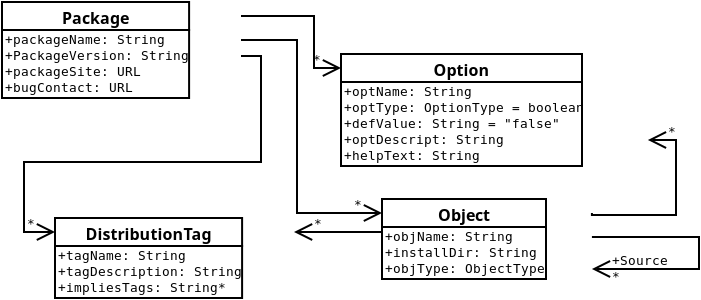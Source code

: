 <?xml version="1.0"?>
<diagram xmlns:dia="http://www.lysator.liu.se/~alla/dia/">
  <diagramdata>
    <attribute name="background">
      <color val="#ffffff"/>
    </attribute>
    <attribute name="paper">
      <composite type="paper">
        <attribute name="name">
          <string>#A4#</string>
        </attribute>
        <attribute name="tmargin">
          <real val="2.82"/>
        </attribute>
        <attribute name="bmargin">
          <real val="2.82"/>
        </attribute>
        <attribute name="lmargin">
          <real val="2.82"/>
        </attribute>
        <attribute name="rmargin">
          <real val="2.82"/>
        </attribute>
        <attribute name="is_portrait">
          <boolean val="true"/>
        </attribute>
        <attribute name="scaling">
          <real val="1"/>
        </attribute>
        <attribute name="fitto">
          <boolean val="false"/>
        </attribute>
      </composite>
    </attribute>
  </diagramdata>
  <layer name="Background" visible="true">
    <object type="UML - Class" version="0" id="O0">
      <attribute name="obj_pos">
        <point val="2.55,5.05"/>
      </attribute>
      <attribute name="obj_bb">
        <rectangle val="2.5,5;14.55,9.9"/>
      </attribute>
      <attribute name="elem_corner">
        <point val="2.55,5.05"/>
      </attribute>
      <attribute name="elem_width">
        <real val="11.95"/>
      </attribute>
      <attribute name="elem_height">
        <real val="4.8"/>
      </attribute>
      <attribute name="name">
        <string>#Package#</string>
      </attribute>
      <attribute name="stereotype">
        <string/>
      </attribute>
      <attribute name="abstract">
        <boolean val="false"/>
      </attribute>
      <attribute name="suppress_attributes">
        <boolean val="false"/>
      </attribute>
      <attribute name="suppress_operations">
        <boolean val="false"/>
      </attribute>
      <attribute name="visible_attributes">
        <boolean val="true"/>
      </attribute>
      <attribute name="visible_operations">
        <boolean val="false"/>
      </attribute>
      <attribute name="attributes">
        <composite type="umlattribute">
          <attribute name="name">
            <string>#packageName#</string>
          </attribute>
          <attribute name="type">
            <string>#String#</string>
          </attribute>
          <attribute name="value">
            <string/>
          </attribute>
          <attribute name="visibility">
            <enum val="0"/>
          </attribute>
          <attribute name="abstract">
            <boolean val="false"/>
          </attribute>
          <attribute name="class_scope">
            <boolean val="false"/>
          </attribute>
        </composite>
        <composite type="umlattribute">
          <attribute name="name">
            <string>#PackageVersion#</string>
          </attribute>
          <attribute name="type">
            <string>#String#</string>
          </attribute>
          <attribute name="value">
            <string/>
          </attribute>
          <attribute name="visibility">
            <enum val="0"/>
          </attribute>
          <attribute name="abstract">
            <boolean val="false"/>
          </attribute>
          <attribute name="class_scope">
            <boolean val="false"/>
          </attribute>
        </composite>
        <composite type="umlattribute">
          <attribute name="name">
            <string>#packageSite#</string>
          </attribute>
          <attribute name="type">
            <string>#URL#</string>
          </attribute>
          <attribute name="value">
            <string/>
          </attribute>
          <attribute name="visibility">
            <enum val="0"/>
          </attribute>
          <attribute name="abstract">
            <boolean val="false"/>
          </attribute>
          <attribute name="class_scope">
            <boolean val="false"/>
          </attribute>
        </composite>
        <composite type="umlattribute">
          <attribute name="name">
            <string>#bugContact#</string>
          </attribute>
          <attribute name="type">
            <string>#URL#</string>
          </attribute>
          <attribute name="value">
            <string/>
          </attribute>
          <attribute name="visibility">
            <enum val="0"/>
          </attribute>
          <attribute name="abstract">
            <boolean val="false"/>
          </attribute>
          <attribute name="class_scope">
            <boolean val="false"/>
          </attribute>
        </composite>
      </attribute>
      <attribute name="operations"/>
      <attribute name="template">
        <boolean val="false"/>
      </attribute>
      <attribute name="templates"/>
    </object>
    <object type="UML - Class" version="0" id="O1">
      <attribute name="obj_pos">
        <point val="19.5,7.65"/>
      </attribute>
      <attribute name="obj_bb">
        <rectangle val="19.45,7.6;34.894,13.3"/>
      </attribute>
      <attribute name="elem_corner">
        <point val="19.5,7.65"/>
      </attribute>
      <attribute name="elem_width">
        <real val="15.344"/>
      </attribute>
      <attribute name="elem_height">
        <real val="5.6"/>
      </attribute>
      <attribute name="name">
        <string>#Option#</string>
      </attribute>
      <attribute name="stereotype">
        <string/>
      </attribute>
      <attribute name="abstract">
        <boolean val="false"/>
      </attribute>
      <attribute name="suppress_attributes">
        <boolean val="false"/>
      </attribute>
      <attribute name="suppress_operations">
        <boolean val="false"/>
      </attribute>
      <attribute name="visible_attributes">
        <boolean val="true"/>
      </attribute>
      <attribute name="visible_operations">
        <boolean val="false"/>
      </attribute>
      <attribute name="attributes">
        <composite type="umlattribute">
          <attribute name="name">
            <string>#optName#</string>
          </attribute>
          <attribute name="type">
            <string>#String#</string>
          </attribute>
          <attribute name="value">
            <string/>
          </attribute>
          <attribute name="visibility">
            <enum val="0"/>
          </attribute>
          <attribute name="abstract">
            <boolean val="false"/>
          </attribute>
          <attribute name="class_scope">
            <boolean val="false"/>
          </attribute>
        </composite>
        <composite type="umlattribute">
          <attribute name="name">
            <string>#optType#</string>
          </attribute>
          <attribute name="type">
            <string>#OptionType#</string>
          </attribute>
          <attribute name="value">
            <string>#boolean#</string>
          </attribute>
          <attribute name="visibility">
            <enum val="0"/>
          </attribute>
          <attribute name="abstract">
            <boolean val="false"/>
          </attribute>
          <attribute name="class_scope">
            <boolean val="false"/>
          </attribute>
        </composite>
        <composite type="umlattribute">
          <attribute name="name">
            <string>#defValue#</string>
          </attribute>
          <attribute name="type">
            <string>#String#</string>
          </attribute>
          <attribute name="value">
            <string>#&quot;false&quot;#</string>
          </attribute>
          <attribute name="visibility">
            <enum val="0"/>
          </attribute>
          <attribute name="abstract">
            <boolean val="false"/>
          </attribute>
          <attribute name="class_scope">
            <boolean val="false"/>
          </attribute>
        </composite>
        <composite type="umlattribute">
          <attribute name="name">
            <string>#optDescript#</string>
          </attribute>
          <attribute name="type">
            <string>#String#</string>
          </attribute>
          <attribute name="value">
            <string/>
          </attribute>
          <attribute name="visibility">
            <enum val="0"/>
          </attribute>
          <attribute name="abstract">
            <boolean val="false"/>
          </attribute>
          <attribute name="class_scope">
            <boolean val="false"/>
          </attribute>
        </composite>
        <composite type="umlattribute">
          <attribute name="name">
            <string>#helpText#</string>
          </attribute>
          <attribute name="type">
            <string>#String#</string>
          </attribute>
          <attribute name="value">
            <string/>
          </attribute>
          <attribute name="visibility">
            <enum val="0"/>
          </attribute>
          <attribute name="abstract">
            <boolean val="false"/>
          </attribute>
          <attribute name="class_scope">
            <boolean val="false"/>
          </attribute>
        </composite>
      </attribute>
      <attribute name="operations"/>
      <attribute name="template">
        <boolean val="false"/>
      </attribute>
      <attribute name="templates"/>
    </object>
    <object type="UML - Association" version="0" id="O2">
      <attribute name="obj_pos">
        <point val="14.5,5.75"/>
      </attribute>
      <attribute name="obj_bb">
        <rectangle val="13.05,4.3;20.95,9.8"/>
      </attribute>
      <attribute name="orth_points">
        <point val="14.5,5.75"/>
        <point val="18.15,5.75"/>
        <point val="18.15,8.35"/>
        <point val="19.5,8.35"/>
      </attribute>
      <attribute name="orth_orient">
        <enum val="0"/>
        <enum val="1"/>
        <enum val="0"/>
      </attribute>
      <attribute name="name">
        <string/>
      </attribute>
      <attribute name="direction">
        <enum val="0"/>
      </attribute>
      <attribute name="ends">
        <composite>
          <attribute name="role">
            <string/>
          </attribute>
          <attribute name="multiplicity">
            <string/>
          </attribute>
          <attribute name="arrow">
            <boolean val="false"/>
          </attribute>
          <attribute name="aggregate">
            <enum val="0"/>
          </attribute>
        </composite>
        <composite>
          <attribute name="role">
            <string/>
          </attribute>
          <attribute name="multiplicity">
            <string>#*#</string>
          </attribute>
          <attribute name="arrow">
            <boolean val="true"/>
          </attribute>
          <attribute name="aggregate">
            <enum val="0"/>
          </attribute>
        </composite>
      </attribute>
      <connections>
        <connection handle="0" to="O0" connection="4"/>
        <connection handle="1" to="O1" connection="3"/>
      </connections>
    </object>
    <object type="UML - Class" version="0" id="O3">
      <attribute name="obj_pos">
        <point val="21.55,14.9"/>
      </attribute>
      <attribute name="obj_bb">
        <rectangle val="21.5,14.85;32.096,18.95"/>
      </attribute>
      <attribute name="elem_corner">
        <point val="21.55,14.9"/>
      </attribute>
      <attribute name="elem_width">
        <real val="10.496"/>
      </attribute>
      <attribute name="elem_height">
        <real val="4"/>
      </attribute>
      <attribute name="name">
        <string>#Object#</string>
      </attribute>
      <attribute name="stereotype">
        <string/>
      </attribute>
      <attribute name="abstract">
        <boolean val="false"/>
      </attribute>
      <attribute name="suppress_attributes">
        <boolean val="false"/>
      </attribute>
      <attribute name="suppress_operations">
        <boolean val="false"/>
      </attribute>
      <attribute name="visible_attributes">
        <boolean val="true"/>
      </attribute>
      <attribute name="visible_operations">
        <boolean val="false"/>
      </attribute>
      <attribute name="attributes">
        <composite type="umlattribute">
          <attribute name="name">
            <string>#objName#</string>
          </attribute>
          <attribute name="type">
            <string>#String#</string>
          </attribute>
          <attribute name="value">
            <string/>
          </attribute>
          <attribute name="visibility">
            <enum val="0"/>
          </attribute>
          <attribute name="abstract">
            <boolean val="false"/>
          </attribute>
          <attribute name="class_scope">
            <boolean val="false"/>
          </attribute>
        </composite>
        <composite type="umlattribute">
          <attribute name="name">
            <string>#installDir#</string>
          </attribute>
          <attribute name="type">
            <string>#String#</string>
          </attribute>
          <attribute name="value">
            <string/>
          </attribute>
          <attribute name="visibility">
            <enum val="0"/>
          </attribute>
          <attribute name="abstract">
            <boolean val="false"/>
          </attribute>
          <attribute name="class_scope">
            <boolean val="false"/>
          </attribute>
        </composite>
        <composite type="umlattribute">
          <attribute name="name">
            <string>#objType#</string>
          </attribute>
          <attribute name="type">
            <string>#ObjectType#</string>
          </attribute>
          <attribute name="value">
            <string/>
          </attribute>
          <attribute name="visibility">
            <enum val="0"/>
          </attribute>
          <attribute name="abstract">
            <boolean val="false"/>
          </attribute>
          <attribute name="class_scope">
            <boolean val="false"/>
          </attribute>
        </composite>
      </attribute>
      <attribute name="operations"/>
      <attribute name="template">
        <boolean val="false"/>
      </attribute>
      <attribute name="templates"/>
    </object>
    <object type="UML - Association" version="0" id="O4">
      <attribute name="obj_pos">
        <point val="14.5,6.95"/>
      </attribute>
      <attribute name="obj_bb">
        <rectangle val="13.05,5.5;23,17.05"/>
      </attribute>
      <attribute name="orth_points">
        <point val="14.5,6.95"/>
        <point val="17.3,6.95"/>
        <point val="17.3,15.6"/>
        <point val="21.55,15.6"/>
      </attribute>
      <attribute name="orth_orient">
        <enum val="0"/>
        <enum val="1"/>
        <enum val="0"/>
      </attribute>
      <attribute name="name">
        <string/>
      </attribute>
      <attribute name="direction">
        <enum val="0"/>
      </attribute>
      <attribute name="ends">
        <composite>
          <attribute name="role">
            <string/>
          </attribute>
          <attribute name="multiplicity">
            <string/>
          </attribute>
          <attribute name="arrow">
            <boolean val="false"/>
          </attribute>
          <attribute name="aggregate">
            <enum val="0"/>
          </attribute>
        </composite>
        <composite>
          <attribute name="role">
            <string/>
          </attribute>
          <attribute name="multiplicity">
            <string>#*#</string>
          </attribute>
          <attribute name="arrow">
            <boolean val="true"/>
          </attribute>
          <attribute name="aggregate">
            <enum val="0"/>
          </attribute>
        </composite>
      </attribute>
      <connections>
        <connection handle="0" to="O0" connection="9"/>
        <connection handle="1" to="O3" connection="3"/>
      </connections>
    </object>
    <object type="UML - Class" version="0" id="O5">
      <attribute name="obj_pos">
        <point val="5.2,15.85"/>
      </attribute>
      <attribute name="obj_bb">
        <rectangle val="5.15,15.8;17.2,19.9"/>
      </attribute>
      <attribute name="elem_corner">
        <point val="5.2,15.85"/>
      </attribute>
      <attribute name="elem_width">
        <real val="11.95"/>
      </attribute>
      <attribute name="elem_height">
        <real val="4"/>
      </attribute>
      <attribute name="name">
        <string>#DistributionTag#</string>
      </attribute>
      <attribute name="stereotype">
        <string/>
      </attribute>
      <attribute name="abstract">
        <boolean val="false"/>
      </attribute>
      <attribute name="suppress_attributes">
        <boolean val="false"/>
      </attribute>
      <attribute name="suppress_operations">
        <boolean val="false"/>
      </attribute>
      <attribute name="visible_attributes">
        <boolean val="true"/>
      </attribute>
      <attribute name="visible_operations">
        <boolean val="false"/>
      </attribute>
      <attribute name="attributes">
        <composite type="umlattribute">
          <attribute name="name">
            <string>#tagName#</string>
          </attribute>
          <attribute name="type">
            <string>#String#</string>
          </attribute>
          <attribute name="value">
            <string/>
          </attribute>
          <attribute name="visibility">
            <enum val="0"/>
          </attribute>
          <attribute name="abstract">
            <boolean val="false"/>
          </attribute>
          <attribute name="class_scope">
            <boolean val="false"/>
          </attribute>
        </composite>
        <composite type="umlattribute">
          <attribute name="name">
            <string>#tagDescription#</string>
          </attribute>
          <attribute name="type">
            <string>#String#</string>
          </attribute>
          <attribute name="value">
            <string/>
          </attribute>
          <attribute name="visibility">
            <enum val="0"/>
          </attribute>
          <attribute name="abstract">
            <boolean val="false"/>
          </attribute>
          <attribute name="class_scope">
            <boolean val="false"/>
          </attribute>
        </composite>
        <composite type="umlattribute">
          <attribute name="name">
            <string>#impliesTags#</string>
          </attribute>
          <attribute name="type">
            <string>#String*#</string>
          </attribute>
          <attribute name="value">
            <string/>
          </attribute>
          <attribute name="visibility">
            <enum val="0"/>
          </attribute>
          <attribute name="abstract">
            <boolean val="false"/>
          </attribute>
          <attribute name="class_scope">
            <boolean val="false"/>
          </attribute>
        </composite>
      </attribute>
      <attribute name="operations"/>
      <attribute name="template">
        <boolean val="false"/>
      </attribute>
      <attribute name="templates"/>
    </object>
    <object type="UML - Association" version="0" id="O6">
      <attribute name="obj_pos">
        <point val="21.55,16.8"/>
      </attribute>
      <attribute name="obj_bb">
        <rectangle val="15.7,15.1;23,18.4"/>
      </attribute>
      <attribute name="orth_points">
        <point val="21.55,16.8"/>
        <point val="21.55,16.55"/>
        <point val="17.15,16.55"/>
      </attribute>
      <attribute name="orth_orient">
        <enum val="1"/>
        <enum val="0"/>
      </attribute>
      <attribute name="name">
        <string/>
      </attribute>
      <attribute name="direction">
        <enum val="0"/>
      </attribute>
      <attribute name="ends">
        <composite>
          <attribute name="role">
            <string/>
          </attribute>
          <attribute name="multiplicity">
            <string/>
          </attribute>
          <attribute name="arrow">
            <boolean val="false"/>
          </attribute>
          <attribute name="aggregate">
            <enum val="0"/>
          </attribute>
        </composite>
        <composite>
          <attribute name="role">
            <string/>
          </attribute>
          <attribute name="multiplicity">
            <string>#*#</string>
          </attribute>
          <attribute name="arrow">
            <boolean val="true"/>
          </attribute>
          <attribute name="aggregate">
            <enum val="0"/>
          </attribute>
        </composite>
      </attribute>
      <connections>
        <connection handle="0" to="O3" connection="8"/>
        <connection handle="1" to="O5" connection="4"/>
      </connections>
    </object>
    <object type="UML - Association" version="0" id="O7">
      <attribute name="obj_pos">
        <point val="14.5,7.75"/>
      </attribute>
      <attribute name="obj_bb">
        <rectangle val="2.2,6.3;16.95,18"/>
      </attribute>
      <attribute name="orth_points">
        <point val="14.5,7.75"/>
        <point val="15.5,7.75"/>
        <point val="15.5,13.05"/>
        <point val="3.65,13.05"/>
        <point val="3.65,16.55"/>
        <point val="5.2,16.55"/>
      </attribute>
      <attribute name="orth_orient">
        <enum val="0"/>
        <enum val="1"/>
        <enum val="0"/>
        <enum val="1"/>
        <enum val="0"/>
      </attribute>
      <attribute name="name">
        <string/>
      </attribute>
      <attribute name="direction">
        <enum val="0"/>
      </attribute>
      <attribute name="ends">
        <composite>
          <attribute name="role">
            <string/>
          </attribute>
          <attribute name="multiplicity">
            <string/>
          </attribute>
          <attribute name="arrow">
            <boolean val="false"/>
          </attribute>
          <attribute name="aggregate">
            <enum val="0"/>
          </attribute>
        </composite>
        <composite>
          <attribute name="role">
            <string/>
          </attribute>
          <attribute name="multiplicity">
            <string>#*#</string>
          </attribute>
          <attribute name="arrow">
            <boolean val="true"/>
          </attribute>
          <attribute name="aggregate">
            <enum val="0"/>
          </attribute>
        </composite>
      </attribute>
      <connections>
        <connection handle="0" to="O0" connection="11"/>
        <connection handle="1" to="O5" connection="3"/>
      </connections>
    </object>
    <object type="UML - Association" version="0" id="O8">
      <attribute name="obj_pos">
        <point val="34.844,11.95"/>
      </attribute>
      <attribute name="obj_bb">
        <rectangle val="30.596,10.5;37.7,17.2"/>
      </attribute>
      <attribute name="orth_points">
        <point val="34.844,11.95"/>
        <point val="36.25,11.95"/>
        <point val="36.25,15.7"/>
        <point val="32.046,15.7"/>
        <point val="32.046,15.6"/>
      </attribute>
      <attribute name="orth_orient">
        <enum val="0"/>
        <enum val="1"/>
        <enum val="0"/>
        <enum val="1"/>
      </attribute>
      <attribute name="name">
        <string/>
      </attribute>
      <attribute name="direction">
        <enum val="0"/>
      </attribute>
      <attribute name="ends">
        <composite>
          <attribute name="role">
            <string/>
          </attribute>
          <attribute name="multiplicity">
            <string>#*#</string>
          </attribute>
          <attribute name="arrow">
            <boolean val="true"/>
          </attribute>
          <attribute name="aggregate">
            <enum val="0"/>
          </attribute>
        </composite>
        <composite>
          <attribute name="role">
            <string/>
          </attribute>
          <attribute name="multiplicity">
            <string/>
          </attribute>
          <attribute name="arrow">
            <boolean val="false"/>
          </attribute>
          <attribute name="aggregate">
            <enum val="0"/>
          </attribute>
        </composite>
      </attribute>
      <connections>
        <connection handle="0" to="O1" connection="15"/>
        <connection handle="1" to="O3" connection="4"/>
      </connections>
    </object>
    <object type="UML - Association" version="0" id="O9">
      <attribute name="obj_pos">
        <point val="32.046,18.4"/>
      </attribute>
      <attribute name="obj_bb">
        <rectangle val="30.596,15.35;38.85,19.85"/>
      </attribute>
      <attribute name="orth_points">
        <point val="32.046,18.4"/>
        <point val="37.4,18.4"/>
        <point val="37.4,16.8"/>
        <point val="32.046,16.8"/>
      </attribute>
      <attribute name="orth_orient">
        <enum val="0"/>
        <enum val="1"/>
        <enum val="0"/>
      </attribute>
      <attribute name="name">
        <string/>
      </attribute>
      <attribute name="direction">
        <enum val="0"/>
      </attribute>
      <attribute name="ends">
        <composite>
          <attribute name="role">
            <string>#Source#</string>
          </attribute>
          <attribute name="multiplicity">
            <string>#*#</string>
          </attribute>
          <attribute name="arrow">
            <boolean val="true"/>
          </attribute>
          <attribute name="aggregate">
            <enum val="0"/>
          </attribute>
        </composite>
        <composite>
          <attribute name="role">
            <string/>
          </attribute>
          <attribute name="multiplicity">
            <string/>
          </attribute>
          <attribute name="arrow">
            <boolean val="false"/>
          </attribute>
          <attribute name="aggregate">
            <enum val="0"/>
          </attribute>
        </composite>
      </attribute>
      <connections>
        <connection handle="0" to="O3" connection="13"/>
        <connection handle="1" to="O3" connection="9"/>
      </connections>
    </object>
  </layer>
</diagram>

